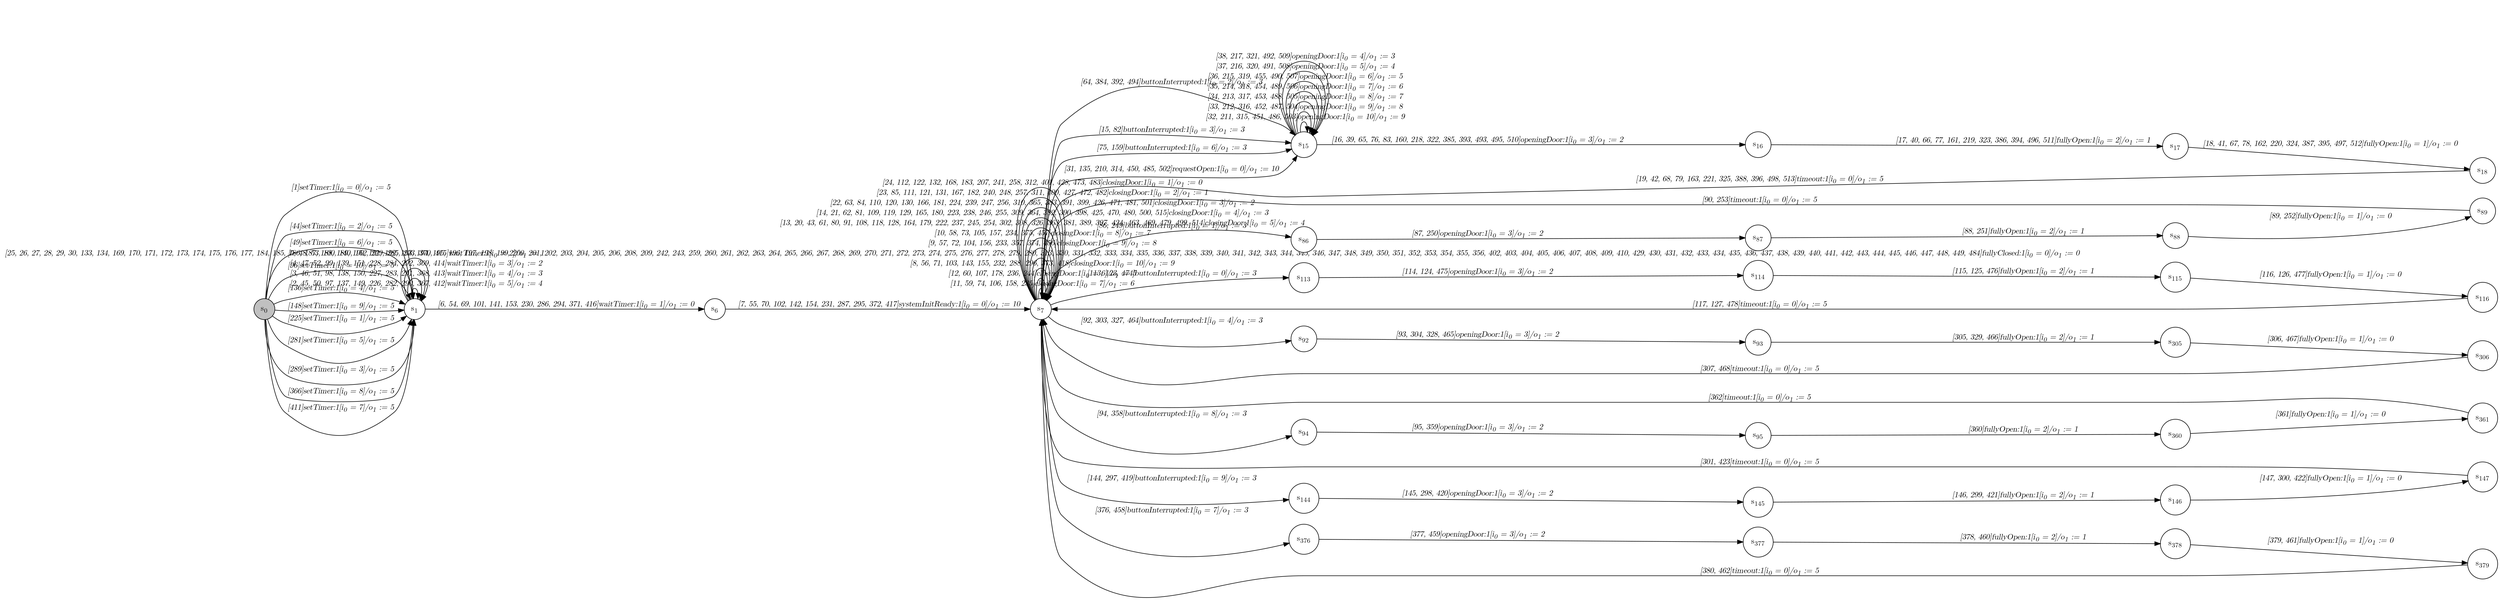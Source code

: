 digraph EFSM{
  graph [rankdir="LR", fontname="Latin Modern Math"];
  node [color="black", fillcolor="white", shape="circle", style="filled", fontname="Latin Modern Math"];
  edge [fontname="Latin Modern Math"];

  s0[fillcolor="gray", label=<s<sub>0</sub>>];
  s1[label=<s<sub>1</sub>>];
  s6[label=<s<sub>6</sub>>];
  s7[label=<s<sub>7</sub>>];
  s15[label=<s<sub>15</sub>>];
  s16[label=<s<sub>16</sub>>];
  s17[label=<s<sub>17</sub>>];
  s18[label=<s<sub>18</sub>>];
  s86[label=<s<sub>86</sub>>];
  s87[label=<s<sub>87</sub>>];
  s88[label=<s<sub>88</sub>>];
  s89[label=<s<sub>89</sub>>];
  s92[label=<s<sub>92</sub>>];
  s93[label=<s<sub>93</sub>>];
  s94[label=<s<sub>94</sub>>];
  s95[label=<s<sub>95</sub>>];
  s113[label=<s<sub>113</sub>>];
  s114[label=<s<sub>114</sub>>];
  s115[label=<s<sub>115</sub>>];
  s116[label=<s<sub>116</sub>>];
  s144[label=<s<sub>144</sub>>];
  s145[label=<s<sub>145</sub>>];
  s146[label=<s<sub>146</sub>>];
  s147[label=<s<sub>147</sub>>];
  s305[label=<s<sub>305</sub>>];
  s306[label=<s<sub>306</sub>>];
  s360[label=<s<sub>360</sub>>];
  s361[label=<s<sub>361</sub>>];
  s376[label=<s<sub>376</sub>>];
  s377[label=<s<sub>377</sub>>];
  s378[label=<s<sub>378</sub>>];
  s379[label=<s<sub>379</sub>>];

  s0->s1[label=<<i> [1]setTimer:1&#91;i<sub>0</sub> = 0&#93;/o<sub>1</sub> := 5</i>>];
  s7->s15[label=<<i> [15, 82]buttonInterrupted:1&#91;i<sub>0</sub> = 3&#93;/o<sub>1</sub> := 3</i>>];
  s0->s1[label=<<i> [44]setTimer:1&#91;i<sub>0</sub> = 2&#93;/o<sub>1</sub> := 5</i>>];
  s0->s1[label=<<i> [49]setTimer:1&#91;i<sub>0</sub> = 6&#93;/o<sub>1</sub> := 5</i>>];
  s7->s15[label=<<i> [75, 159]buttonInterrupted:1&#91;i<sub>0</sub> = 6&#93;/o<sub>1</sub> := 3</i>>];
  s7->s86[label=<<i> [86, 249]buttonInterrupted:1&#91;i<sub>0</sub> = 1&#93;/o<sub>1</sub> := 3</i>>];
  s86->s87[label=<<i> [87, 250]openingDoor:1&#91;i<sub>0</sub> = 3&#93;/o<sub>1</sub> := 2</i>>];
  s87->s88[label=<<i> [88, 251]fullyOpen:1&#91;i<sub>0</sub> = 2&#93;/o<sub>1</sub> := 1</i>>];
  s88->s89[label=<<i> [89, 252]fullyOpen:1&#91;i<sub>0</sub> = 1&#93;/o<sub>1</sub> := 0</i>>];
  s89->s7[label=<<i> [90, 253]timeout:1&#91;i<sub>0</sub> = 0&#93;/o<sub>1</sub> := 5</i>>];
  s7->s94[label=<<i> [94, 358]buttonInterrupted:1&#91;i<sub>0</sub> = 8&#93;/o<sub>1</sub> := 3</i>>];
  s94->s95[label=<<i> [95, 359]openingDoor:1&#91;i<sub>0</sub> = 3&#93;/o<sub>1</sub> := 2</i>>];
  s0->s1[label=<<i> [96]setTimer:1&#91;i<sub>0</sub> = 10&#93;/o<sub>1</sub> := 5</i>>];
  s7->s113[label=<<i> [113, 123, 474]buttonInterrupted:1&#91;i<sub>0</sub> = 0&#93;/o<sub>1</sub> := 3</i>>];
  s113->s114[label=<<i> [114, 124, 475]openingDoor:1&#91;i<sub>0</sub> = 3&#93;/o<sub>1</sub> := 2</i>>];
  s114->s115[label=<<i> [115, 125, 476]fullyOpen:1&#91;i<sub>0</sub> = 2&#93;/o<sub>1</sub> := 1</i>>];
  s115->s116[label=<<i> [116, 126, 477]fullyOpen:1&#91;i<sub>0</sub> = 1&#93;/o<sub>1</sub> := 0</i>>];
  s116->s7[label=<<i> [117, 127, 478]timeout:1&#91;i<sub>0</sub> = 0&#93;/o<sub>1</sub> := 5</i>>];
  s0->s1[label=<<i> [136]setTimer:1&#91;i<sub>0</sub> = 4&#93;/o<sub>1</sub> := 5</i>>];
  s0->s1[label=<<i> [148]setTimer:1&#91;i<sub>0</sub> = 9&#93;/o<sub>1</sub> := 5</i>>];
  s7->s7[label=<<i> [11, 59, 74, 106, 158, 235]closingDoor:1&#91;i<sub>0</sub> = 7&#93;/o<sub>1</sub> := 6</i>>];
  s18->s7[label=<<i> [19, 42, 68, 79, 163, 221, 325, 388, 396, 498, 513]timeout:1&#91;i<sub>0</sub> = 0&#93;/o<sub>1</sub> := 5</i>>];
  s0->s1[label=<<i> [225]setTimer:1&#91;i<sub>0</sub> = 1&#93;/o<sub>1</sub> := 5</i>>];
  s7->s7[label=<<i> [12, 60, 107, 178, 236, 244]closingDoor:1&#91;i<sub>0</sub> = 6&#93;/o<sub>1</sub> := 5</i>>];
  s0->s1[label=<<i> [281]setTimer:1&#91;i<sub>0</sub> = 5&#93;/o<sub>1</sub> := 5</i>>];
  s0->s1[label=<<i> [289]setTimer:1&#91;i<sub>0</sub> = 3&#93;/o<sub>1</sub> := 5</i>>];
  s7->s144[label=<<i> [144, 297, 419]buttonInterrupted:1&#91;i<sub>0</sub> = 9&#93;/o<sub>1</sub> := 3</i>>];
  s144->s145[label=<<i> [145, 298, 420]openingDoor:1&#91;i<sub>0</sub> = 3&#93;/o<sub>1</sub> := 2</i>>];
  s145->s146[label=<<i> [146, 299, 421]fullyOpen:1&#91;i<sub>0</sub> = 2&#93;/o<sub>1</sub> := 1</i>>];
  s146->s147[label=<<i> [147, 300, 422]fullyOpen:1&#91;i<sub>0</sub> = 1&#93;/o<sub>1</sub> := 0</i>>];
  s147->s7[label=<<i> [301, 423]timeout:1&#91;i<sub>0</sub> = 0&#93;/o<sub>1</sub> := 5</i>>];
  s305->s306[label=<<i> [306, 467]fullyOpen:1&#91;i<sub>0</sub> = 1&#93;/o<sub>1</sub> := 0</i>>];
  s306->s7[label=<<i> [307, 468]timeout:1&#91;i<sub>0</sub> = 0&#93;/o<sub>1</sub> := 5</i>>];
  s7->s15[label=<<i> [31, 135, 210, 314, 450, 485, 502]requestOpen:1&#91;i<sub>0</sub> = 0&#93;/o<sub>1</sub> := 10</i>>];
  s15->s15[label=<<i> [32, 211, 315, 451, 486, 503]openingDoor:1&#91;i<sub>0</sub> = 10&#93;/o<sub>1</sub> := 9</i>>];
  s15->s15[label=<<i> [33, 212, 316, 452, 487, 504]openingDoor:1&#91;i<sub>0</sub> = 9&#93;/o<sub>1</sub> := 8</i>>];
  s15->s15[label=<<i> [34, 213, 317, 453, 488, 505]openingDoor:1&#91;i<sub>0</sub> = 8&#93;/o<sub>1</sub> := 7</i>>];
  s15->s15[label=<<i> [35, 214, 318, 454, 489, 506]openingDoor:1&#91;i<sub>0</sub> = 7&#93;/o<sub>1</sub> := 6</i>>];
  s15->s15[label=<<i> [36, 215, 319, 455, 490, 507]openingDoor:1&#91;i<sub>0</sub> = 6&#93;/o<sub>1</sub> := 5</i>>];
  s15->s15[label=<<i> [37, 216, 320, 491, 508]openingDoor:1&#91;i<sub>0</sub> = 5&#93;/o<sub>1</sub> := 4</i>>];
  s15->s15[label=<<i> [38, 217, 321, 492, 509]openingDoor:1&#91;i<sub>0</sub> = 4&#93;/o<sub>1</sub> := 3</i>>];
  s7->s92[label=<<i> [92, 303, 327, 464]buttonInterrupted:1&#91;i<sub>0</sub> = 4&#93;/o<sub>1</sub> := 3</i>>];
  s92->s93[label=<<i> [93, 304, 328, 465]openingDoor:1&#91;i<sub>0</sub> = 3&#93;/o<sub>1</sub> := 2</i>>];
  s93->s305[label=<<i> [305, 329, 466]fullyOpen:1&#91;i<sub>0</sub> = 2&#93;/o<sub>1</sub> := 1</i>>];
  s95->s360[label=<<i> [360]fullyOpen:1&#91;i<sub>0</sub> = 2&#93;/o<sub>1</sub> := 1</i>>];
  s360->s361[label=<<i> [361]fullyOpen:1&#91;i<sub>0</sub> = 1&#93;/o<sub>1</sub> := 0</i>>];
  s361->s7[label=<<i> [362]timeout:1&#91;i<sub>0</sub> = 0&#93;/o<sub>1</sub> := 5</i>>];
  s0->s1[label=<<i> [366]setTimer:1&#91;i<sub>0</sub> = 8&#93;/o<sub>1</sub> := 5</i>>];
  s1->s1[label=<<i> [2, 45, 50, 97, 137, 149, 226, 282, 290, 367, 412]waitTimer:1&#91;i<sub>0</sub> = 5&#93;/o<sub>1</sub> := 4</i>>];
  s1->s1[label=<<i> [3, 46, 51, 98, 138, 150, 227, 283, 291, 368, 413]waitTimer:1&#91;i<sub>0</sub> = 4&#93;/o<sub>1</sub> := 3</i>>];
  s1->s1[label=<<i> [4, 47, 52, 99, 139, 151, 228, 284, 292, 369, 414]waitTimer:1&#91;i<sub>0</sub> = 3&#93;/o<sub>1</sub> := 2</i>>];
  s1->s1[label=<<i> [5, 48, 53, 100, 140, 152, 229, 285, 293, 370, 415]waitTimer:1&#91;i<sub>0</sub> = 2&#93;/o<sub>1</sub> := 1</i>>];
  s1->s6[label=<<i> [6, 54, 69, 101, 141, 153, 230, 286, 294, 371, 416]waitTimer:1&#91;i<sub>0</sub> = 1&#93;/o<sub>1</sub> := 0</i>>];
  s6->s7[label=<<i> [7, 55, 70, 102, 142, 154, 231, 287, 295, 372, 417]systemInitReady:1&#91;i<sub>0</sub> = 0&#93;/o<sub>1</sub> := 10</i>>];
  s7->s7[label=<<i> [8, 56, 71, 103, 143, 155, 232, 288, 296, 373, 418]closingDoor:1&#91;i<sub>0</sub> = 10&#93;/o<sub>1</sub> := 9</i>>];
  s7->s376[label=<<i> [376, 458]buttonInterrupted:1&#91;i<sub>0</sub> = 7&#93;/o<sub>1</sub> := 3</i>>];
  s376->s377[label=<<i> [377, 459]openingDoor:1&#91;i<sub>0</sub> = 3&#93;/o<sub>1</sub> := 2</i>>];
  s377->s378[label=<<i> [378, 460]fullyOpen:1&#91;i<sub>0</sub> = 2&#93;/o<sub>1</sub> := 1</i>>];
  s378->s379[label=<<i> [379, 461]fullyOpen:1&#91;i<sub>0</sub> = 1&#93;/o<sub>1</sub> := 0</i>>];
  s379->s7[label=<<i> [380, 462]timeout:1&#91;i<sub>0</sub> = 0&#93;/o<sub>1</sub> := 5</i>>];
  s7->s15[label=<<i> [64, 384, 392, 494]buttonInterrupted:1&#91;i<sub>0</sub> = 2&#93;/o<sub>1</sub> := 3</i>>];
  s15->s16[label=<<i> [16, 39, 65, 76, 83, 160, 218, 322, 385, 393, 493, 495, 510]openingDoor:1&#91;i<sub>0</sub> = 3&#93;/o<sub>1</sub> := 2</i>>];
  s16->s17[label=<<i> [17, 40, 66, 77, 161, 219, 323, 386, 394, 496, 511]fullyOpen:1&#91;i<sub>0</sub> = 2&#93;/o<sub>1</sub> := 1</i>>];
  s17->s18[label=<<i> [18, 41, 67, 78, 162, 220, 324, 387, 395, 497, 512]fullyOpen:1&#91;i<sub>0</sub> = 1&#93;/o<sub>1</sub> := 0</i>>];
  s7->s7[label=<<i> [25, 26, 27, 28, 29, 30, 133, 134, 169, 170, 171, 172, 173, 174, 175, 176, 177, 184, 185, 186, 187, 188, 189, 190, 191, 192, 193, 194, 195, 196, 197, 198, 199, 200, 201, 202, 203, 204, 205, 206, 208, 209, 242, 243, 259, 260, 261, 262, 263, 264, 265, 266, 267, 268, 269, 270, 271, 272, 273, 274, 275, 276, 277, 278, 279, 280, 313, 330, 331, 332, 333, 334, 335, 336, 337, 338, 339, 340, 341, 342, 343, 344, 345, 346, 347, 348, 349, 350, 351, 352, 353, 354, 355, 356, 402, 403, 404, 405, 406, 407, 408, 409, 410, 429, 430, 431, 432, 433, 434, 435, 436, 437, 438, 439, 440, 441, 442, 443, 444, 445, 446, 447, 448, 449, 484]fullyClosed:1&#91;i<sub>0</sub> = 0&#93;/o<sub>1</sub> := 0</i>>];
  s0->s1[label=<<i> [411]setTimer:1&#91;i<sub>0</sub> = 7&#93;/o<sub>1</sub> := 5</i>>];
  s7->s7[label=<<i> [9, 57, 72, 104, 156, 233, 357, 374, 456]closingDoor:1&#91;i<sub>0</sub> = 9&#93;/o<sub>1</sub> := 8</i>>];
  s7->s7[label=<<i> [10, 58, 73, 105, 157, 234, 375, 457]closingDoor:1&#91;i<sub>0</sub> = 8&#93;/o<sub>1</sub> := 7</i>>];
  s7->s7[label=<<i> [13, 20, 43, 61, 80, 91, 108, 118, 128, 164, 179, 222, 237, 245, 254, 302, 308, 326, 363, 381, 389, 397, 424, 463, 469, 479, 499, 514]closingDoor:1&#91;i<sub>0</sub> = 5&#93;/o<sub>1</sub> := 4</i>>];
  s7->s7[label=<<i> [14, 21, 62, 81, 109, 119, 129, 165, 180, 223, 238, 246, 255, 309, 364, 382, 390, 398, 425, 470, 480, 500, 515]closingDoor:1&#91;i<sub>0</sub> = 4&#93;/o<sub>1</sub> := 3</i>>];
  s7->s7[label=<<i> [22, 63, 84, 110, 120, 130, 166, 181, 224, 239, 247, 256, 310, 365, 383, 391, 399, 426, 471, 481, 501]closingDoor:1&#91;i<sub>0</sub> = 3&#93;/o<sub>1</sub> := 2</i>>];
  s7->s7[label=<<i> [23, 85, 111, 121, 131, 167, 182, 240, 248, 257, 311, 400, 427, 472, 482]closingDoor:1&#91;i<sub>0</sub> = 2&#93;/o<sub>1</sub> := 1</i>>];
  s7->s7[label=<<i> [24, 112, 122, 132, 168, 183, 207, 241, 258, 312, 401, 428, 473, 483]closingDoor:1&#91;i<sub>0</sub> = 1&#93;/o<sub>1</sub> := 0</i>>];
}